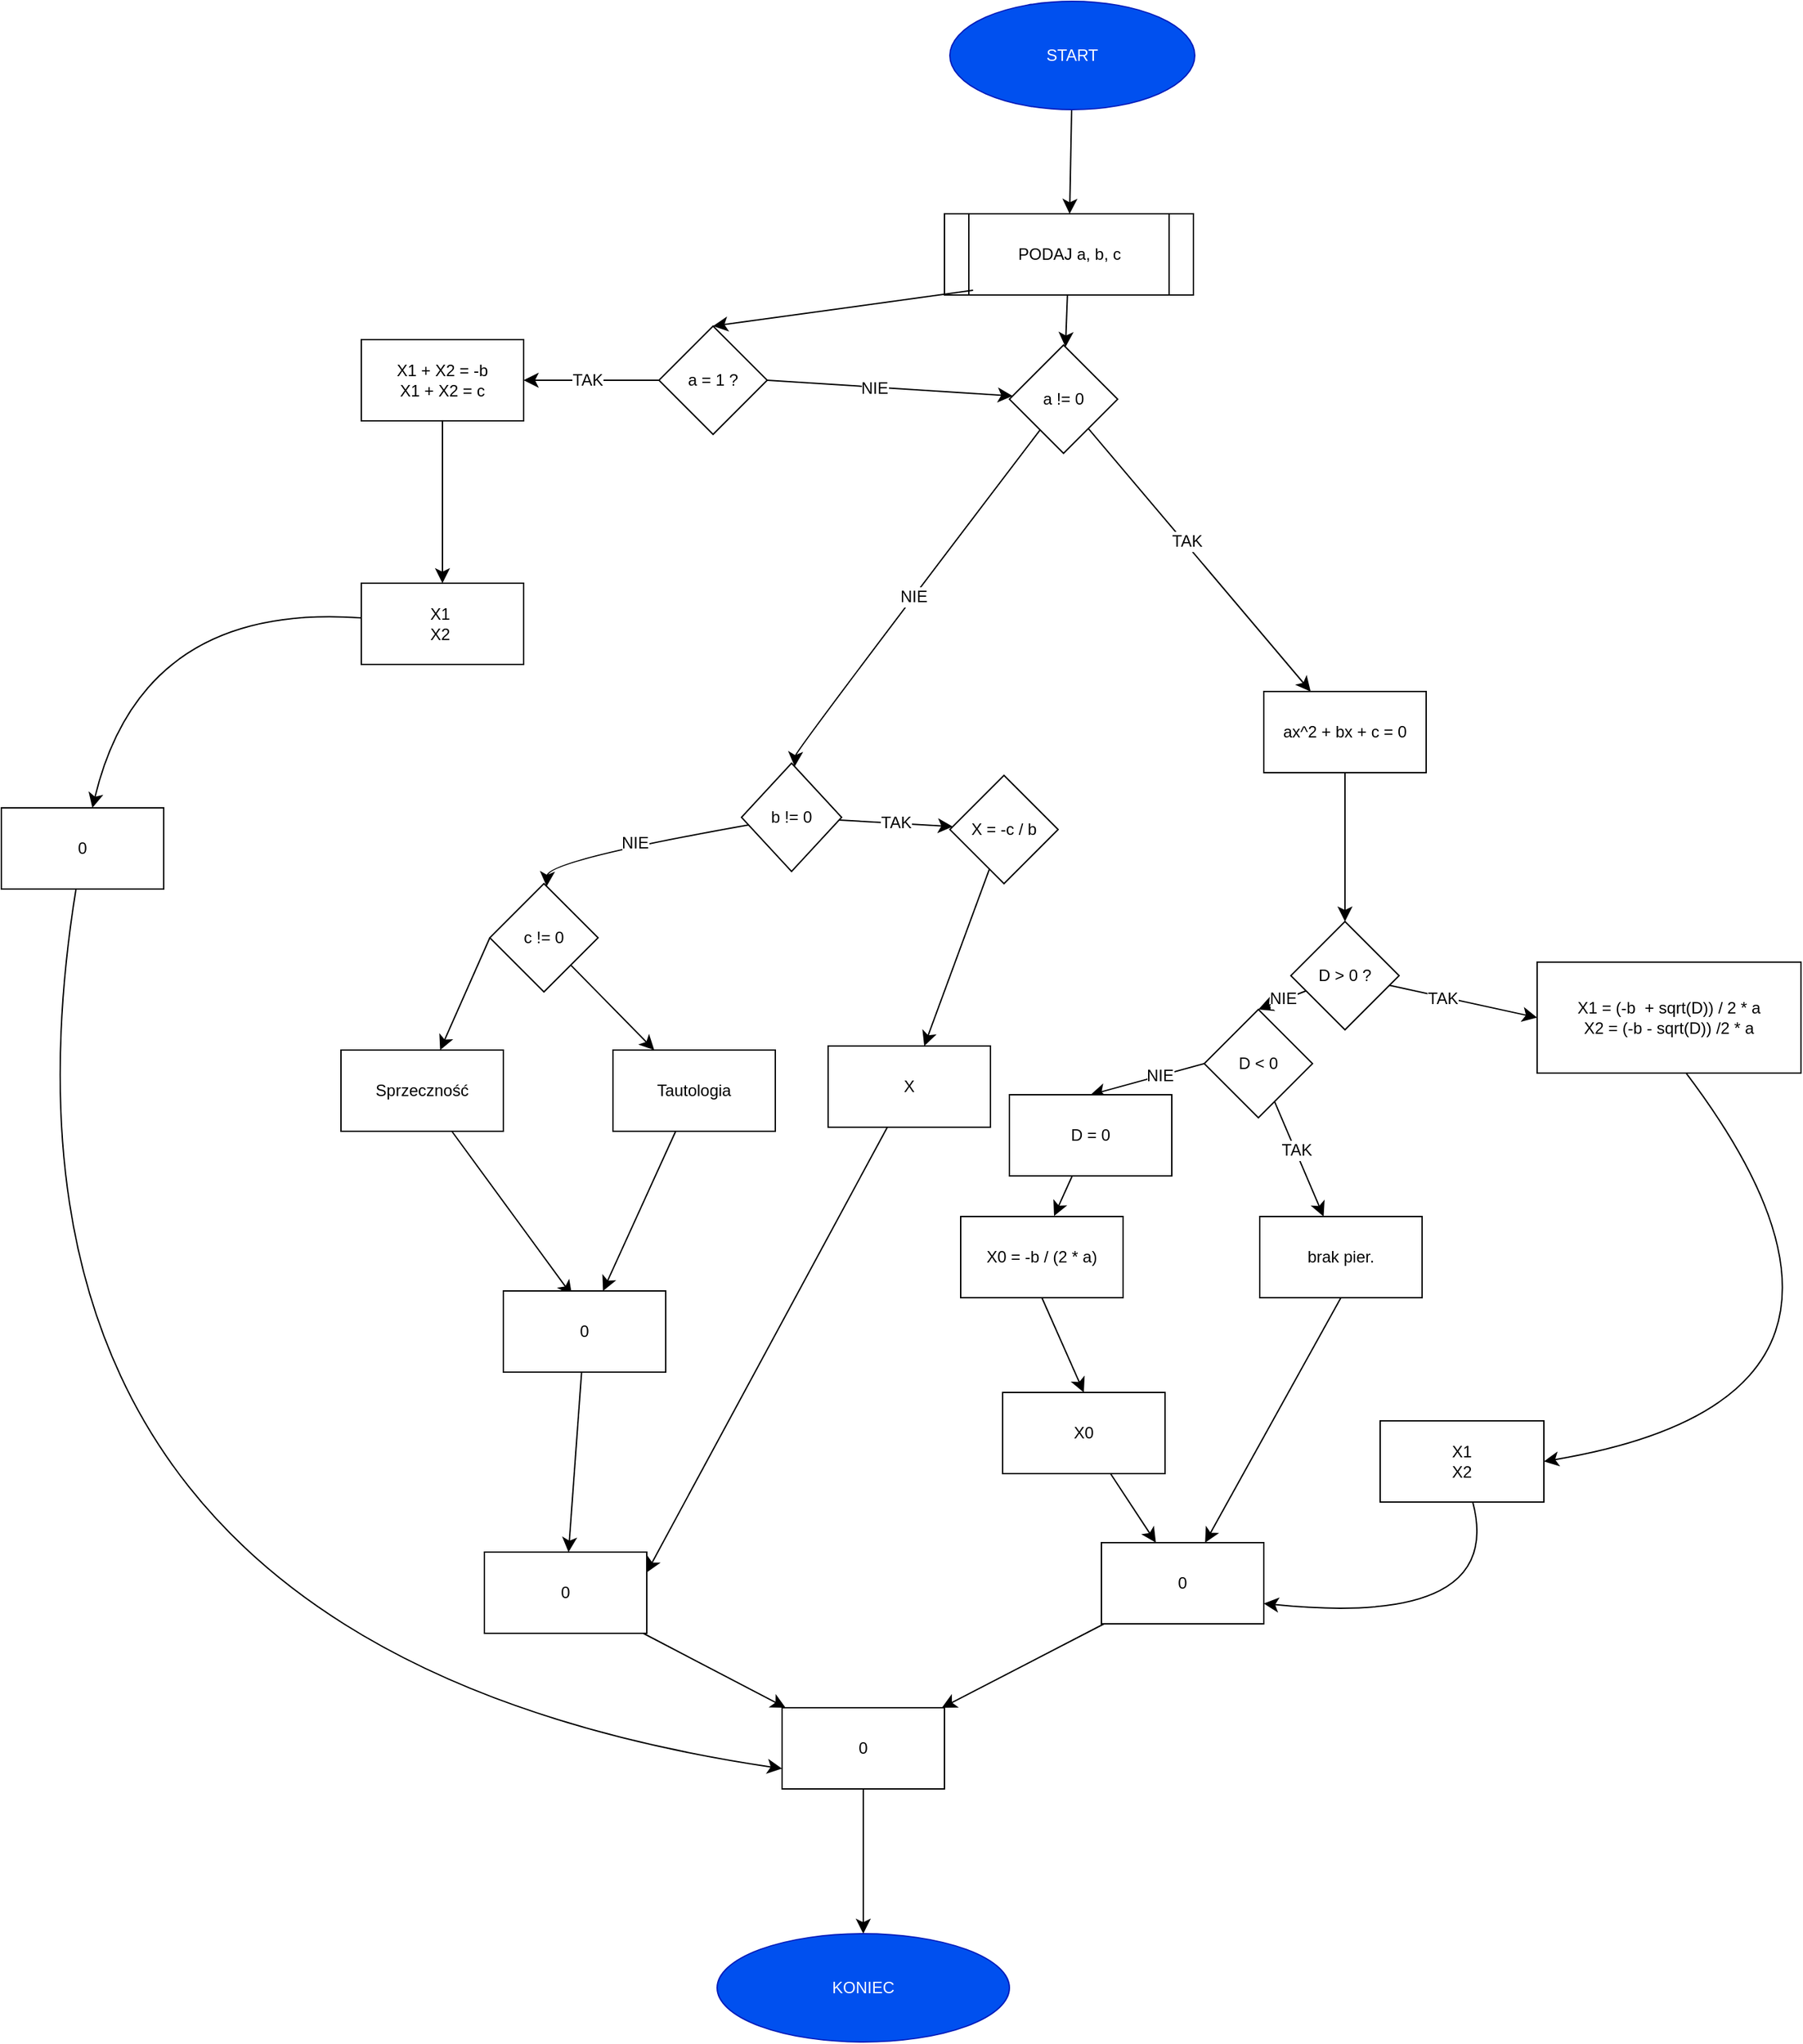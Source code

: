 <mxfile version="24.7.17">
  <diagram name="Strona-1" id="Z41VXJfmLJ2Zss2NgqX4">
    <mxGraphModel dx="3425" dy="1918" grid="0" gridSize="10" guides="1" tooltips="1" connect="1" arrows="1" fold="1" page="0" pageScale="1" pageWidth="827" pageHeight="1169" math="0" shadow="0">
      <root>
        <mxCell id="0" />
        <mxCell id="1" parent="0" />
        <mxCell id="cXVKHQkcDSxnatGoZXsg-4" style="edgeStyle=none;curved=1;rounded=0;orthogonalLoop=1;jettySize=auto;html=1;fontSize=12;startSize=8;endSize=8;" edge="1" parent="1" source="cXVKHQkcDSxnatGoZXsg-2" target="cXVKHQkcDSxnatGoZXsg-3">
          <mxGeometry relative="1" as="geometry" />
        </mxCell>
        <mxCell id="cXVKHQkcDSxnatGoZXsg-2" value="START" style="ellipse;whiteSpace=wrap;html=1;fillColor=#0050ef;strokeColor=#001DBC;fontColor=#ffffff;" vertex="1" parent="1">
          <mxGeometry x="89" y="-286" width="181" height="80" as="geometry" />
        </mxCell>
        <mxCell id="cXVKHQkcDSxnatGoZXsg-6" value="" style="edgeStyle=none;curved=1;rounded=0;orthogonalLoop=1;jettySize=auto;html=1;fontSize=12;startSize=8;endSize=8;" edge="1" parent="1" source="cXVKHQkcDSxnatGoZXsg-3" target="cXVKHQkcDSxnatGoZXsg-5">
          <mxGeometry relative="1" as="geometry" />
        </mxCell>
        <mxCell id="cXVKHQkcDSxnatGoZXsg-3" value="PODAJ a, b, c" style="shape=process;whiteSpace=wrap;html=1;backgroundOutline=1;" vertex="1" parent="1">
          <mxGeometry x="85" y="-129" width="184" height="60" as="geometry" />
        </mxCell>
        <mxCell id="cXVKHQkcDSxnatGoZXsg-8" value="NIE" style="edgeStyle=none;curved=1;rounded=0;orthogonalLoop=1;jettySize=auto;html=1;fontSize=12;startSize=8;endSize=8;" edge="1" parent="1" source="cXVKHQkcDSxnatGoZXsg-5" target="cXVKHQkcDSxnatGoZXsg-7">
          <mxGeometry relative="1" as="geometry">
            <Array as="points">
              <mxPoint x="-25" y="268" />
            </Array>
          </mxGeometry>
        </mxCell>
        <mxCell id="cXVKHQkcDSxnatGoZXsg-37" value="" style="edgeStyle=none;curved=1;rounded=0;orthogonalLoop=1;jettySize=auto;html=1;fontSize=12;startSize=8;endSize=8;" edge="1" parent="1" source="cXVKHQkcDSxnatGoZXsg-5" target="cXVKHQkcDSxnatGoZXsg-36">
          <mxGeometry relative="1" as="geometry" />
        </mxCell>
        <mxCell id="cXVKHQkcDSxnatGoZXsg-74" value="TAK" style="edgeLabel;html=1;align=center;verticalAlign=middle;resizable=0;points=[];fontSize=12;" vertex="1" connectable="0" parent="cXVKHQkcDSxnatGoZXsg-37">
          <mxGeometry x="-0.142" y="1" relative="1" as="geometry">
            <mxPoint x="1" as="offset" />
          </mxGeometry>
        </mxCell>
        <mxCell id="cXVKHQkcDSxnatGoZXsg-84" value="" style="edgeStyle=none;curved=1;rounded=0;orthogonalLoop=1;jettySize=auto;html=1;fontSize=12;startSize=8;endSize=8;entryX=0.5;entryY=0;entryDx=0;entryDy=0;exitX=0.115;exitY=0.941;exitDx=0;exitDy=0;exitPerimeter=0;" edge="1" parent="1" source="cXVKHQkcDSxnatGoZXsg-3" target="cXVKHQkcDSxnatGoZXsg-83">
          <mxGeometry relative="1" as="geometry" />
        </mxCell>
        <mxCell id="cXVKHQkcDSxnatGoZXsg-5" value="a != 0" style="rhombus;whiteSpace=wrap;html=1;" vertex="1" parent="1">
          <mxGeometry x="133" y="-32" width="80" height="80" as="geometry" />
        </mxCell>
        <mxCell id="cXVKHQkcDSxnatGoZXsg-10" value="" style="edgeStyle=none;curved=1;rounded=0;orthogonalLoop=1;jettySize=auto;html=1;fontSize=12;startSize=8;endSize=8;" edge="1" parent="1" source="cXVKHQkcDSxnatGoZXsg-7" target="cXVKHQkcDSxnatGoZXsg-9">
          <mxGeometry relative="1" as="geometry">
            <Array as="points">
              <mxPoint x="-208" y="349" />
            </Array>
          </mxGeometry>
        </mxCell>
        <mxCell id="cXVKHQkcDSxnatGoZXsg-15" value="NIE" style="edgeLabel;html=1;align=center;verticalAlign=middle;resizable=0;points=[];fontSize=12;" vertex="1" connectable="0" parent="cXVKHQkcDSxnatGoZXsg-10">
          <mxGeometry y="-2" relative="1" as="geometry">
            <mxPoint as="offset" />
          </mxGeometry>
        </mxCell>
        <mxCell id="cXVKHQkcDSxnatGoZXsg-14" value="TAK" style="edgeStyle=none;curved=1;rounded=0;orthogonalLoop=1;jettySize=auto;html=1;fontSize=12;startSize=8;endSize=8;" edge="1" parent="1" source="cXVKHQkcDSxnatGoZXsg-7" target="cXVKHQkcDSxnatGoZXsg-13">
          <mxGeometry relative="1" as="geometry" />
        </mxCell>
        <mxCell id="cXVKHQkcDSxnatGoZXsg-7" value="b != 0" style="rhombus;whiteSpace=wrap;html=1;" vertex="1" parent="1">
          <mxGeometry x="-65" y="277" width="74" height="80" as="geometry" />
        </mxCell>
        <mxCell id="cXVKHQkcDSxnatGoZXsg-17" value="" style="edgeStyle=none;curved=1;rounded=0;orthogonalLoop=1;jettySize=auto;html=1;fontSize=12;startSize=8;endSize=8;exitX=0;exitY=0.5;exitDx=0;exitDy=0;" edge="1" parent="1" source="cXVKHQkcDSxnatGoZXsg-9" target="cXVKHQkcDSxnatGoZXsg-16">
          <mxGeometry relative="1" as="geometry" />
        </mxCell>
        <mxCell id="cXVKHQkcDSxnatGoZXsg-28" value="" style="edgeStyle=none;curved=1;rounded=0;orthogonalLoop=1;jettySize=auto;html=1;fontSize=12;startSize=8;endSize=8;" edge="1" parent="1" source="cXVKHQkcDSxnatGoZXsg-9" target="cXVKHQkcDSxnatGoZXsg-27">
          <mxGeometry relative="1" as="geometry" />
        </mxCell>
        <mxCell id="cXVKHQkcDSxnatGoZXsg-9" value="c != 0" style="rhombus;whiteSpace=wrap;html=1;" vertex="1" parent="1">
          <mxGeometry x="-251" y="366" width="80" height="80" as="geometry" />
        </mxCell>
        <mxCell id="cXVKHQkcDSxnatGoZXsg-21" value="" style="edgeStyle=none;curved=1;rounded=0;orthogonalLoop=1;jettySize=auto;html=1;fontSize=12;startSize=8;endSize=8;" edge="1" parent="1" source="cXVKHQkcDSxnatGoZXsg-13" target="cXVKHQkcDSxnatGoZXsg-20">
          <mxGeometry relative="1" as="geometry" />
        </mxCell>
        <mxCell id="cXVKHQkcDSxnatGoZXsg-13" value="X = -c / b" style="rhombus;whiteSpace=wrap;html=1;" vertex="1" parent="1">
          <mxGeometry x="89" y="286" width="80" height="80" as="geometry" />
        </mxCell>
        <mxCell id="cXVKHQkcDSxnatGoZXsg-19" value="" style="edgeStyle=none;curved=1;rounded=0;orthogonalLoop=1;jettySize=auto;html=1;fontSize=12;startSize=8;endSize=8;entryX=0.423;entryY=0.057;entryDx=0;entryDy=0;entryPerimeter=0;" edge="1" parent="1" source="cXVKHQkcDSxnatGoZXsg-16" target="cXVKHQkcDSxnatGoZXsg-29">
          <mxGeometry relative="1" as="geometry" />
        </mxCell>
        <mxCell id="cXVKHQkcDSxnatGoZXsg-16" value="Sprzeczność" style="whiteSpace=wrap;html=1;" vertex="1" parent="1">
          <mxGeometry x="-361" y="489" width="120" height="60" as="geometry" />
        </mxCell>
        <mxCell id="cXVKHQkcDSxnatGoZXsg-23" value="" style="edgeStyle=none;curved=1;rounded=0;orthogonalLoop=1;jettySize=auto;html=1;fontSize=12;startSize=8;endSize=8;entryX=1;entryY=0.25;entryDx=0;entryDy=0;" edge="1" parent="1" source="cXVKHQkcDSxnatGoZXsg-20" target="cXVKHQkcDSxnatGoZXsg-33">
          <mxGeometry relative="1" as="geometry">
            <mxPoint x="129" y="676" as="targetPoint" />
          </mxGeometry>
        </mxCell>
        <mxCell id="cXVKHQkcDSxnatGoZXsg-20" value="X" style="whiteSpace=wrap;html=1;" vertex="1" parent="1">
          <mxGeometry x="-1" y="486" width="120" height="60" as="geometry" />
        </mxCell>
        <mxCell id="cXVKHQkcDSxnatGoZXsg-30" value="" style="edgeStyle=none;curved=1;rounded=0;orthogonalLoop=1;jettySize=auto;html=1;fontSize=12;startSize=8;endSize=8;" edge="1" parent="1" source="cXVKHQkcDSxnatGoZXsg-27" target="cXVKHQkcDSxnatGoZXsg-29">
          <mxGeometry relative="1" as="geometry" />
        </mxCell>
        <mxCell id="cXVKHQkcDSxnatGoZXsg-27" value="Tautologia" style="whiteSpace=wrap;html=1;" vertex="1" parent="1">
          <mxGeometry x="-160" y="489" width="120" height="60" as="geometry" />
        </mxCell>
        <mxCell id="cXVKHQkcDSxnatGoZXsg-35" value="" style="edgeStyle=none;curved=1;rounded=0;orthogonalLoop=1;jettySize=auto;html=1;fontSize=12;startSize=8;endSize=8;" edge="1" parent="1" source="cXVKHQkcDSxnatGoZXsg-29" target="cXVKHQkcDSxnatGoZXsg-33">
          <mxGeometry relative="1" as="geometry" />
        </mxCell>
        <mxCell id="cXVKHQkcDSxnatGoZXsg-29" value="0" style="whiteSpace=wrap;html=1;" vertex="1" parent="1">
          <mxGeometry x="-241" y="667" width="120" height="60" as="geometry" />
        </mxCell>
        <mxCell id="cXVKHQkcDSxnatGoZXsg-69" value="" style="edgeStyle=none;curved=1;rounded=0;orthogonalLoop=1;jettySize=auto;html=1;fontSize=12;startSize=8;endSize=8;" edge="1" parent="1" source="cXVKHQkcDSxnatGoZXsg-33" target="cXVKHQkcDSxnatGoZXsg-67">
          <mxGeometry relative="1" as="geometry" />
        </mxCell>
        <mxCell id="cXVKHQkcDSxnatGoZXsg-33" value="0" style="whiteSpace=wrap;html=1;" vertex="1" parent="1">
          <mxGeometry x="-255" y="860" width="120" height="60" as="geometry" />
        </mxCell>
        <mxCell id="cXVKHQkcDSxnatGoZXsg-39" value="" style="edgeStyle=none;curved=1;rounded=0;orthogonalLoop=1;jettySize=auto;html=1;fontSize=12;startSize=8;endSize=8;" edge="1" parent="1" source="cXVKHQkcDSxnatGoZXsg-36" target="cXVKHQkcDSxnatGoZXsg-38">
          <mxGeometry relative="1" as="geometry" />
        </mxCell>
        <mxCell id="cXVKHQkcDSxnatGoZXsg-36" value="ax^2 + bx + c = 0" style="whiteSpace=wrap;html=1;" vertex="1" parent="1">
          <mxGeometry x="321" y="224" width="120" height="60" as="geometry" />
        </mxCell>
        <mxCell id="cXVKHQkcDSxnatGoZXsg-41" value="" style="edgeStyle=none;curved=1;rounded=0;orthogonalLoop=1;jettySize=auto;html=1;fontSize=12;startSize=8;endSize=8;entryX=0.5;entryY=0;entryDx=0;entryDy=0;" edge="1" parent="1" source="cXVKHQkcDSxnatGoZXsg-38" target="cXVKHQkcDSxnatGoZXsg-40">
          <mxGeometry relative="1" as="geometry" />
        </mxCell>
        <mxCell id="cXVKHQkcDSxnatGoZXsg-42" value="NIE" style="edgeLabel;html=1;align=center;verticalAlign=middle;resizable=0;points=[];fontSize=12;" vertex="1" connectable="0" parent="cXVKHQkcDSxnatGoZXsg-41">
          <mxGeometry x="-0.012" y="-1" relative="1" as="geometry">
            <mxPoint as="offset" />
          </mxGeometry>
        </mxCell>
        <mxCell id="cXVKHQkcDSxnatGoZXsg-48" value="" style="edgeStyle=none;curved=1;rounded=0;orthogonalLoop=1;jettySize=auto;html=1;fontSize=12;startSize=8;endSize=8;entryX=0;entryY=0.5;entryDx=0;entryDy=0;" edge="1" parent="1" source="cXVKHQkcDSxnatGoZXsg-38" target="cXVKHQkcDSxnatGoZXsg-78">
          <mxGeometry relative="1" as="geometry">
            <mxPoint x="513" y="474" as="targetPoint" />
          </mxGeometry>
        </mxCell>
        <mxCell id="cXVKHQkcDSxnatGoZXsg-49" value="TAK" style="edgeLabel;html=1;align=center;verticalAlign=middle;resizable=0;points=[];fontSize=12;" vertex="1" connectable="0" parent="cXVKHQkcDSxnatGoZXsg-48">
          <mxGeometry x="-0.276" y="-1" relative="1" as="geometry">
            <mxPoint as="offset" />
          </mxGeometry>
        </mxCell>
        <mxCell id="cXVKHQkcDSxnatGoZXsg-38" value="D &amp;gt; 0 ?" style="rhombus;whiteSpace=wrap;html=1;" vertex="1" parent="1">
          <mxGeometry x="341" y="394" width="80" height="80" as="geometry" />
        </mxCell>
        <mxCell id="cXVKHQkcDSxnatGoZXsg-46" style="edgeStyle=none;curved=1;rounded=0;orthogonalLoop=1;jettySize=auto;html=1;exitX=0;exitY=0.5;exitDx=0;exitDy=0;fontSize=12;startSize=8;endSize=8;entryX=0.5;entryY=0;entryDx=0;entryDy=0;" edge="1" parent="1" source="cXVKHQkcDSxnatGoZXsg-40" target="cXVKHQkcDSxnatGoZXsg-79">
          <mxGeometry relative="1" as="geometry" />
        </mxCell>
        <mxCell id="cXVKHQkcDSxnatGoZXsg-82" value="NIE" style="edgeLabel;html=1;align=center;verticalAlign=middle;resizable=0;points=[];fontSize=12;" vertex="1" connectable="0" parent="cXVKHQkcDSxnatGoZXsg-46">
          <mxGeometry x="-0.205" relative="1" as="geometry">
            <mxPoint as="offset" />
          </mxGeometry>
        </mxCell>
        <mxCell id="cXVKHQkcDSxnatGoZXsg-53" value="" style="edgeStyle=none;curved=1;rounded=0;orthogonalLoop=1;jettySize=auto;html=1;fontSize=12;startSize=8;endSize=8;" edge="1" parent="1" source="cXVKHQkcDSxnatGoZXsg-40" target="cXVKHQkcDSxnatGoZXsg-52">
          <mxGeometry relative="1" as="geometry" />
        </mxCell>
        <mxCell id="cXVKHQkcDSxnatGoZXsg-54" value="TAK" style="edgeLabel;html=1;align=center;verticalAlign=middle;resizable=0;points=[];fontSize=12;" vertex="1" connectable="0" parent="cXVKHQkcDSxnatGoZXsg-53">
          <mxGeometry x="-0.156" y="1" relative="1" as="geometry">
            <mxPoint as="offset" />
          </mxGeometry>
        </mxCell>
        <mxCell id="cXVKHQkcDSxnatGoZXsg-40" value="D &amp;lt; 0" style="rhombus;whiteSpace=wrap;html=1;" vertex="1" parent="1">
          <mxGeometry x="277" y="459" width="80" height="80" as="geometry" />
        </mxCell>
        <mxCell id="cXVKHQkcDSxnatGoZXsg-61" style="edgeStyle=none;curved=1;rounded=0;orthogonalLoop=1;jettySize=auto;html=1;exitX=0.5;exitY=1;exitDx=0;exitDy=0;entryX=0.5;entryY=0;entryDx=0;entryDy=0;fontSize=12;startSize=8;endSize=8;" edge="1" parent="1" source="cXVKHQkcDSxnatGoZXsg-45" target="cXVKHQkcDSxnatGoZXsg-59">
          <mxGeometry relative="1" as="geometry" />
        </mxCell>
        <mxCell id="cXVKHQkcDSxnatGoZXsg-45" value="X0 = -b / (2 * a)" style="rounded=0;whiteSpace=wrap;html=1;" vertex="1" parent="1">
          <mxGeometry x="97" y="612" width="120" height="60" as="geometry" />
        </mxCell>
        <mxCell id="cXVKHQkcDSxnatGoZXsg-65" style="edgeStyle=none;curved=1;rounded=0;orthogonalLoop=1;jettySize=auto;html=1;entryX=1;entryY=0.5;entryDx=0;entryDy=0;fontSize=12;startSize=8;endSize=8;exitX=0.563;exitY=0.995;exitDx=0;exitDy=0;exitPerimeter=0;" edge="1" parent="1" source="cXVKHQkcDSxnatGoZXsg-78" target="cXVKHQkcDSxnatGoZXsg-64">
          <mxGeometry relative="1" as="geometry">
            <mxPoint x="639.972" y="523.585" as="sourcePoint" />
            <Array as="points">
              <mxPoint x="814" y="745" />
            </Array>
          </mxGeometry>
        </mxCell>
        <mxCell id="cXVKHQkcDSxnatGoZXsg-58" style="edgeStyle=none;curved=1;rounded=0;orthogonalLoop=1;jettySize=auto;html=1;exitX=0.5;exitY=1;exitDx=0;exitDy=0;fontSize=12;startSize=8;endSize=8;" edge="1" parent="1" source="cXVKHQkcDSxnatGoZXsg-52" target="cXVKHQkcDSxnatGoZXsg-56">
          <mxGeometry relative="1" as="geometry" />
        </mxCell>
        <mxCell id="cXVKHQkcDSxnatGoZXsg-52" value="brak pier." style="whiteSpace=wrap;html=1;" vertex="1" parent="1">
          <mxGeometry x="318" y="612" width="120" height="60" as="geometry" />
        </mxCell>
        <mxCell id="cXVKHQkcDSxnatGoZXsg-68" value="" style="edgeStyle=none;curved=1;rounded=0;orthogonalLoop=1;jettySize=auto;html=1;fontSize=12;startSize=8;endSize=8;" edge="1" parent="1" source="cXVKHQkcDSxnatGoZXsg-56" target="cXVKHQkcDSxnatGoZXsg-67">
          <mxGeometry relative="1" as="geometry" />
        </mxCell>
        <mxCell id="cXVKHQkcDSxnatGoZXsg-56" value="0" style="whiteSpace=wrap;html=1;rounded=0;" vertex="1" parent="1">
          <mxGeometry x="201" y="853" width="120" height="60" as="geometry" />
        </mxCell>
        <mxCell id="cXVKHQkcDSxnatGoZXsg-62" value="" style="edgeStyle=none;curved=1;rounded=0;orthogonalLoop=1;jettySize=auto;html=1;fontSize=12;startSize=8;endSize=8;" edge="1" parent="1" source="cXVKHQkcDSxnatGoZXsg-59" target="cXVKHQkcDSxnatGoZXsg-56">
          <mxGeometry relative="1" as="geometry" />
        </mxCell>
        <mxCell id="cXVKHQkcDSxnatGoZXsg-59" value="X0" style="rounded=0;whiteSpace=wrap;html=1;" vertex="1" parent="1">
          <mxGeometry x="128" y="742" width="120" height="60" as="geometry" />
        </mxCell>
        <mxCell id="cXVKHQkcDSxnatGoZXsg-66" style="edgeStyle=none;curved=1;rounded=0;orthogonalLoop=1;jettySize=auto;html=1;entryX=1;entryY=0.75;entryDx=0;entryDy=0;fontSize=12;startSize=8;endSize=8;" edge="1" parent="1" source="cXVKHQkcDSxnatGoZXsg-64" target="cXVKHQkcDSxnatGoZXsg-56">
          <mxGeometry relative="1" as="geometry">
            <Array as="points">
              <mxPoint x="500" y="916" />
            </Array>
          </mxGeometry>
        </mxCell>
        <mxCell id="cXVKHQkcDSxnatGoZXsg-64" value="X1&lt;div&gt;X2&lt;/div&gt;" style="rounded=0;whiteSpace=wrap;html=1;" vertex="1" parent="1">
          <mxGeometry x="407" y="763" width="121" height="60" as="geometry" />
        </mxCell>
        <mxCell id="cXVKHQkcDSxnatGoZXsg-73" value="" style="edgeStyle=none;curved=1;rounded=0;orthogonalLoop=1;jettySize=auto;html=1;fontSize=12;startSize=8;endSize=8;" edge="1" parent="1" source="cXVKHQkcDSxnatGoZXsg-67" target="cXVKHQkcDSxnatGoZXsg-72">
          <mxGeometry relative="1" as="geometry" />
        </mxCell>
        <mxCell id="cXVKHQkcDSxnatGoZXsg-67" value="0" style="whiteSpace=wrap;html=1;rounded=0;" vertex="1" parent="1">
          <mxGeometry x="-35" y="975" width="120" height="60" as="geometry" />
        </mxCell>
        <mxCell id="cXVKHQkcDSxnatGoZXsg-72" value="KONIEC" style="ellipse;whiteSpace=wrap;html=1;fillColor=#0050ef;fontColor=#ffffff;strokeColor=#001DBC;" vertex="1" parent="1">
          <mxGeometry x="-83" y="1142" width="216" height="80" as="geometry" />
        </mxCell>
        <mxCell id="cXVKHQkcDSxnatGoZXsg-78" value="X1 = (-b&amp;nbsp; + sqrt(D)) / 2 * a&lt;div&gt;X2 = (-b - sqrt(D)) /2 * a&lt;/div&gt;" style="rounded=0;whiteSpace=wrap;html=1;" vertex="1" parent="1">
          <mxGeometry x="523" y="424" width="195" height="82" as="geometry" />
        </mxCell>
        <mxCell id="cXVKHQkcDSxnatGoZXsg-79" value="D = 0" style="rounded=0;whiteSpace=wrap;html=1;" vertex="1" parent="1">
          <mxGeometry x="133" y="522" width="120" height="60" as="geometry" />
        </mxCell>
        <mxCell id="cXVKHQkcDSxnatGoZXsg-81" style="edgeStyle=none;curved=1;rounded=0;orthogonalLoop=1;jettySize=auto;html=1;entryX=0.575;entryY=-0.006;entryDx=0;entryDy=0;entryPerimeter=0;fontSize=12;startSize=8;endSize=8;" edge="1" parent="1" source="cXVKHQkcDSxnatGoZXsg-79" target="cXVKHQkcDSxnatGoZXsg-45">
          <mxGeometry relative="1" as="geometry" />
        </mxCell>
        <mxCell id="cXVKHQkcDSxnatGoZXsg-85" style="edgeStyle=none;curved=1;rounded=0;orthogonalLoop=1;jettySize=auto;html=1;exitX=1;exitY=0.5;exitDx=0;exitDy=0;fontSize=12;startSize=8;endSize=8;" edge="1" parent="1" source="cXVKHQkcDSxnatGoZXsg-83" target="cXVKHQkcDSxnatGoZXsg-5">
          <mxGeometry relative="1" as="geometry" />
        </mxCell>
        <mxCell id="cXVKHQkcDSxnatGoZXsg-86" value="NIE" style="edgeLabel;html=1;align=center;verticalAlign=middle;resizable=0;points=[];fontSize=12;" vertex="1" connectable="0" parent="cXVKHQkcDSxnatGoZXsg-85">
          <mxGeometry x="-0.133" y="-1" relative="1" as="geometry">
            <mxPoint as="offset" />
          </mxGeometry>
        </mxCell>
        <mxCell id="cXVKHQkcDSxnatGoZXsg-88" value="" style="edgeStyle=none;curved=1;rounded=0;orthogonalLoop=1;jettySize=auto;html=1;fontSize=12;startSize=8;endSize=8;" edge="1" parent="1" source="cXVKHQkcDSxnatGoZXsg-83" target="cXVKHQkcDSxnatGoZXsg-87">
          <mxGeometry relative="1" as="geometry" />
        </mxCell>
        <mxCell id="cXVKHQkcDSxnatGoZXsg-89" value="TAK" style="edgeLabel;html=1;align=center;verticalAlign=middle;resizable=0;points=[];fontSize=12;" vertex="1" connectable="0" parent="cXVKHQkcDSxnatGoZXsg-88">
          <mxGeometry x="0.062" relative="1" as="geometry">
            <mxPoint as="offset" />
          </mxGeometry>
        </mxCell>
        <mxCell id="cXVKHQkcDSxnatGoZXsg-83" value="a = 1 ?" style="rhombus;whiteSpace=wrap;html=1;" vertex="1" parent="1">
          <mxGeometry x="-126" y="-46" width="80" height="80" as="geometry" />
        </mxCell>
        <mxCell id="cXVKHQkcDSxnatGoZXsg-91" value="" style="edgeStyle=none;curved=1;rounded=0;orthogonalLoop=1;jettySize=auto;html=1;fontSize=12;startSize=8;endSize=8;" edge="1" parent="1" source="cXVKHQkcDSxnatGoZXsg-87" target="cXVKHQkcDSxnatGoZXsg-90">
          <mxGeometry relative="1" as="geometry" />
        </mxCell>
        <mxCell id="cXVKHQkcDSxnatGoZXsg-87" value="X1 + X2 = -b&lt;div&gt;X1 + X2 = c&lt;/div&gt;" style="whiteSpace=wrap;html=1;" vertex="1" parent="1">
          <mxGeometry x="-346" y="-36" width="120" height="60" as="geometry" />
        </mxCell>
        <mxCell id="cXVKHQkcDSxnatGoZXsg-93" value="" style="edgeStyle=none;curved=1;rounded=0;orthogonalLoop=1;jettySize=auto;html=1;fontSize=12;startSize=8;endSize=8;" edge="1" parent="1" source="cXVKHQkcDSxnatGoZXsg-90" target="cXVKHQkcDSxnatGoZXsg-92">
          <mxGeometry relative="1" as="geometry">
            <Array as="points">
              <mxPoint x="-508" y="158" />
            </Array>
          </mxGeometry>
        </mxCell>
        <mxCell id="cXVKHQkcDSxnatGoZXsg-90" value="X1&amp;nbsp;&lt;div&gt;X2&amp;nbsp;&lt;/div&gt;" style="whiteSpace=wrap;html=1;" vertex="1" parent="1">
          <mxGeometry x="-346" y="144" width="120" height="60" as="geometry" />
        </mxCell>
        <mxCell id="cXVKHQkcDSxnatGoZXsg-94" style="edgeStyle=none;curved=1;rounded=0;orthogonalLoop=1;jettySize=auto;html=1;entryX=0;entryY=0.75;entryDx=0;entryDy=0;fontSize=12;startSize=8;endSize=8;" edge="1" parent="1" source="cXVKHQkcDSxnatGoZXsg-92" target="cXVKHQkcDSxnatGoZXsg-67">
          <mxGeometry relative="1" as="geometry">
            <Array as="points">
              <mxPoint x="-647" y="929" />
            </Array>
          </mxGeometry>
        </mxCell>
        <mxCell id="cXVKHQkcDSxnatGoZXsg-92" value="0" style="whiteSpace=wrap;html=1;" vertex="1" parent="1">
          <mxGeometry x="-612" y="310" width="120" height="60" as="geometry" />
        </mxCell>
      </root>
    </mxGraphModel>
  </diagram>
</mxfile>
